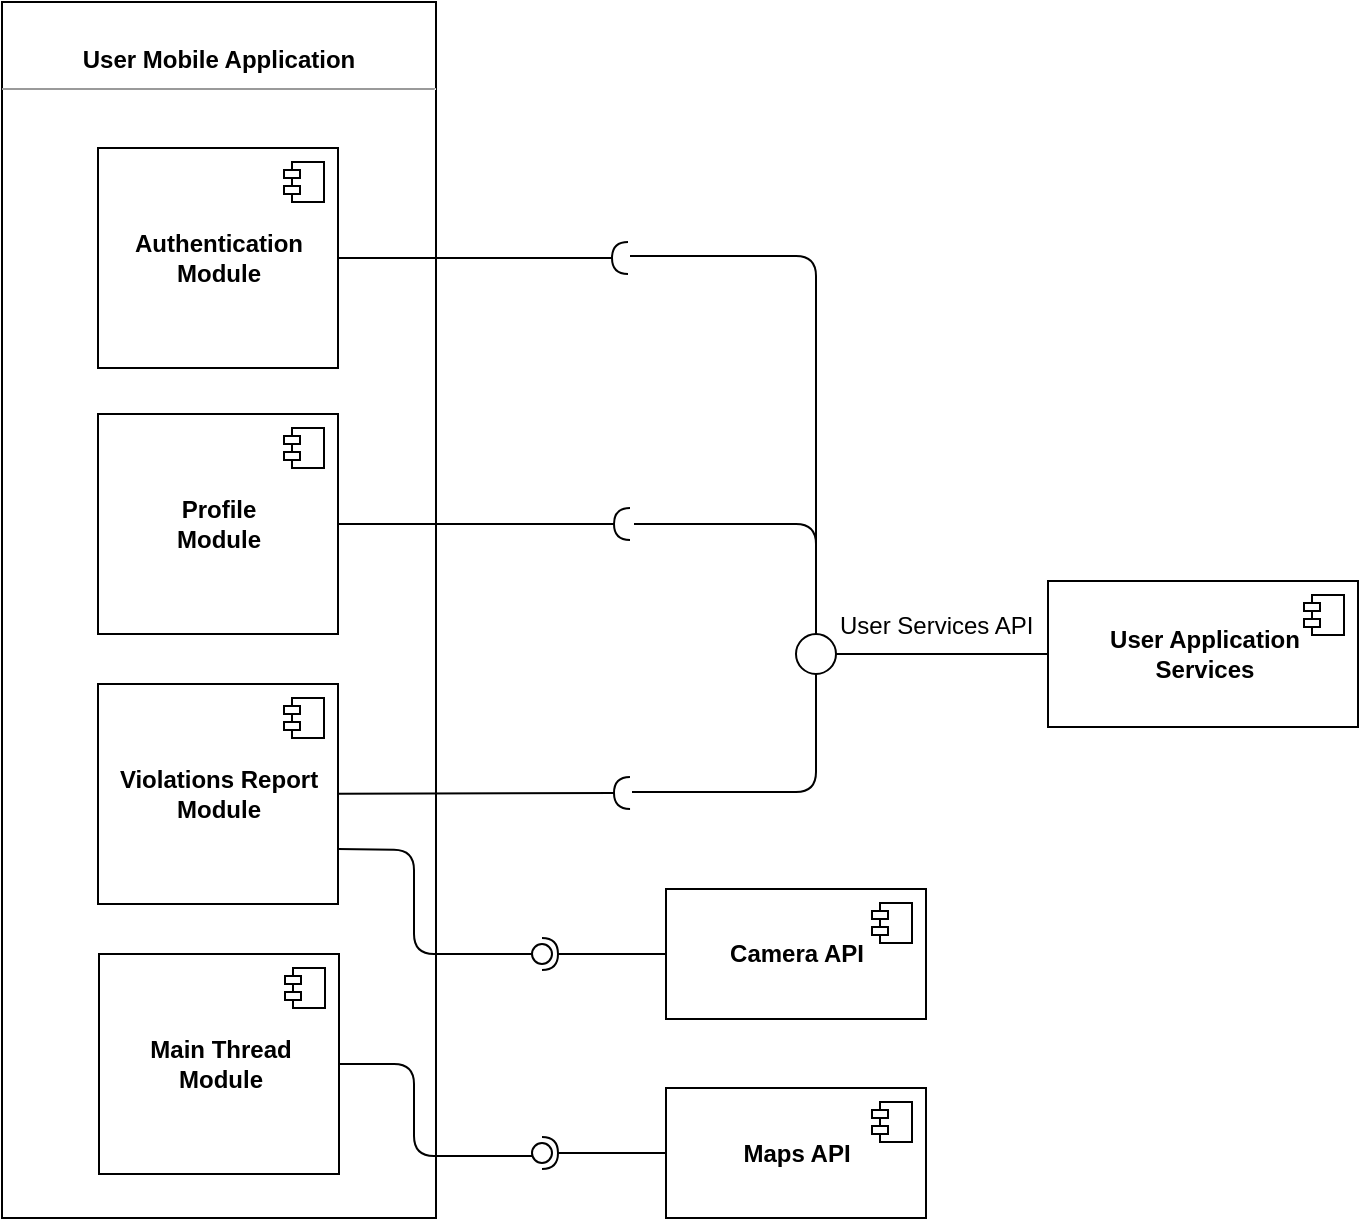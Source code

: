 <mxfile version="12.3.2" type="device" pages="1"><diagram id="V_Z0j45es7W_eDkyF3mq" name="Page-1"><mxGraphModel dx="1086" dy="806" grid="0" gridSize="10" guides="1" tooltips="1" connect="1" arrows="1" fold="1" page="1" pageScale="1" pageWidth="827" pageHeight="1169" math="0" shadow="0"><root><mxCell id="0"/><mxCell id="1" parent="0"/><mxCell id="rL7GKfRHslyZWVEl4GQ7-12" value="&lt;p style=&quot;margin: 0px ; margin-top: 4px ; text-align: center&quot;&gt;&lt;b&gt;&lt;br&gt;&lt;/b&gt;&lt;/p&gt;&lt;p style=&quot;margin: 0px ; margin-top: 4px ; text-align: center&quot;&gt;&lt;b&gt;User Mobile Application&lt;/b&gt;&lt;br&gt;&lt;/p&gt;&lt;hr size=&quot;1&quot;&gt;&lt;p style=&quot;margin: 0px ; margin-left: 4px&quot;&gt;&lt;br&gt;&lt;/p&gt;" style="verticalAlign=top;align=left;overflow=fill;fontSize=12;fontFamily=Helvetica;html=1;" parent="1" vertex="1"><mxGeometry x="367" y="34" width="217" height="608" as="geometry"/></mxCell><mxCell id="rL7GKfRHslyZWVEl4GQ7-18" value="&lt;b&gt;Profile&lt;br&gt;Module&lt;br&gt;&lt;/b&gt;" style="html=1;" parent="1" vertex="1"><mxGeometry x="415" y="240" width="120" height="110" as="geometry"/></mxCell><mxCell id="rL7GKfRHslyZWVEl4GQ7-19" value="" style="shape=component;jettyWidth=8;jettyHeight=4;" parent="rL7GKfRHslyZWVEl4GQ7-18" vertex="1"><mxGeometry x="1" width="20" height="20" relative="1" as="geometry"><mxPoint x="-27" y="7" as="offset"/></mxGeometry></mxCell><mxCell id="rL7GKfRHslyZWVEl4GQ7-16" value="&lt;b&gt;Authentication&lt;br&gt;Module&lt;/b&gt;" style="html=1;" parent="1" vertex="1"><mxGeometry x="415" y="107" width="120" height="110" as="geometry"/></mxCell><mxCell id="rL7GKfRHslyZWVEl4GQ7-17" value="" style="shape=component;jettyWidth=8;jettyHeight=4;" parent="rL7GKfRHslyZWVEl4GQ7-16" vertex="1"><mxGeometry x="1" width="20" height="20" relative="1" as="geometry"><mxPoint x="-27" y="7" as="offset"/></mxGeometry></mxCell><mxCell id="rL7GKfRHslyZWVEl4GQ7-79" value="&lt;b&gt;User Application&lt;br&gt;Services&lt;br&gt;&lt;/b&gt;" style="html=1;" parent="1" vertex="1"><mxGeometry x="890" y="323.5" width="155" height="73" as="geometry"/></mxCell><mxCell id="rL7GKfRHslyZWVEl4GQ7-80" value="" style="shape=component;jettyWidth=8;jettyHeight=4;" parent="rL7GKfRHslyZWVEl4GQ7-79" vertex="1"><mxGeometry x="1" width="20" height="20" relative="1" as="geometry"><mxPoint x="-27" y="7" as="offset"/></mxGeometry></mxCell><mxCell id="rL7GKfRHslyZWVEl4GQ7-85" value="" style="edgeStyle=orthogonalEdgeStyle;rounded=0;jumpStyle=none;orthogonalLoop=1;jettySize=auto;html=1;endArrow=none;endFill=0;" parent="1" source="rL7GKfRHslyZWVEl4GQ7-82" target="rL7GKfRHslyZWVEl4GQ7-79" edge="1"><mxGeometry relative="1" as="geometry"><mxPoint x="1045" y="283" as="targetPoint"/></mxGeometry></mxCell><mxCell id="rL7GKfRHslyZWVEl4GQ7-82" value="" style="verticalLabelPosition=bottom;verticalAlign=top;html=1;strokeWidth=1;shape=mxgraph.flowchart.on-page_reference;fillColor=none;strokeColor=#000000;" parent="1" vertex="1"><mxGeometry x="764" y="350" width="20" height="20" as="geometry"/></mxCell><mxCell id="rL7GKfRHslyZWVEl4GQ7-83" value="User Services API" style="text;html=1;resizable=0;points=[];autosize=1;align=left;verticalAlign=top;spacingTop=-4;" parent="1" vertex="1"><mxGeometry x="784" y="336" width="107" height="14" as="geometry"/></mxCell><mxCell id="AlO7pYM46LBKCUvQ-NOe-10" value="" style="rounded=0;orthogonalLoop=1;jettySize=auto;html=1;endArrow=halfCircle;endFill=0;entryX=0.5;entryY=0.5;entryDx=0;entryDy=0;endSize=6;strokeWidth=1;" parent="1" source="rL7GKfRHslyZWVEl4GQ7-16" edge="1"><mxGeometry relative="1" as="geometry"><mxPoint x="663" y="162" as="sourcePoint"/><mxPoint x="680" y="162" as="targetPoint"/></mxGeometry></mxCell><mxCell id="AlO7pYM46LBKCUvQ-NOe-30" value="" style="rounded=0;orthogonalLoop=1;jettySize=auto;html=1;endArrow=halfCircle;endFill=0;endSize=6;strokeWidth=1;" parent="1" source="rL7GKfRHslyZWVEl4GQ7-18" edge="1"><mxGeometry relative="1" as="geometry"><mxPoint x="540" y="295" as="sourcePoint"/><mxPoint x="681" y="295" as="targetPoint"/></mxGeometry></mxCell><mxCell id="AlO7pYM46LBKCUvQ-NOe-38" value="" style="endArrow=none;html=1;entryX=0.5;entryY=0;entryDx=0;entryDy=0;entryPerimeter=0;" parent="1" target="rL7GKfRHslyZWVEl4GQ7-82" edge="1"><mxGeometry width="50" height="50" relative="1" as="geometry"><mxPoint x="683" y="295" as="sourcePoint"/><mxPoint x="797" y="303" as="targetPoint"/><Array as="points"><mxPoint x="774" y="295"/></Array></mxGeometry></mxCell><mxCell id="AlO7pYM46LBKCUvQ-NOe-39" value="" style="endArrow=none;html=1;entryX=0.5;entryY=0;entryDx=0;entryDy=0;entryPerimeter=0;" parent="1" target="rL7GKfRHslyZWVEl4GQ7-82" edge="1"><mxGeometry width="50" height="50" relative="1" as="geometry"><mxPoint x="681" y="161" as="sourcePoint"/><mxPoint x="742" y="150" as="targetPoint"/><Array as="points"><mxPoint x="774" y="161"/></Array></mxGeometry></mxCell><mxCell id="AlO7pYM46LBKCUvQ-NOe-40" value="&lt;b&gt;Violations Report&lt;br&gt;Module&lt;br&gt;&lt;/b&gt;" style="html=1;" parent="1" vertex="1"><mxGeometry x="415" y="375" width="120" height="110" as="geometry"/></mxCell><mxCell id="AlO7pYM46LBKCUvQ-NOe-41" value="" style="shape=component;jettyWidth=8;jettyHeight=4;" parent="AlO7pYM46LBKCUvQ-NOe-40" vertex="1"><mxGeometry x="1" width="20" height="20" relative="1" as="geometry"><mxPoint x="-27" y="7" as="offset"/></mxGeometry></mxCell><mxCell id="AlO7pYM46LBKCUvQ-NOe-42" value="" style="rounded=0;orthogonalLoop=1;jettySize=auto;html=1;endArrow=halfCircle;endFill=0;endSize=6;strokeWidth=1;" parent="1" source="AlO7pYM46LBKCUvQ-NOe-40" edge="1"><mxGeometry relative="1" as="geometry"><mxPoint x="535" y="429.5" as="sourcePoint"/><mxPoint x="681" y="429.5" as="targetPoint"/></mxGeometry></mxCell><mxCell id="AlO7pYM46LBKCUvQ-NOe-43" value="" style="endArrow=none;html=1;entryX=0.5;entryY=1;entryDx=0;entryDy=0;entryPerimeter=0;" parent="1" target="rL7GKfRHslyZWVEl4GQ7-82" edge="1"><mxGeometry width="50" height="50" relative="1" as="geometry"><mxPoint x="682" y="429" as="sourcePoint"/><mxPoint x="955" y="429" as="targetPoint"/><Array as="points"><mxPoint x="774" y="429"/></Array></mxGeometry></mxCell><mxCell id="uHU9jeA4dwuAZ8V2xsSQ-2" value="&lt;b&gt;Main Thread&lt;br&gt;Module&lt;br&gt;&lt;/b&gt;" style="html=1;" parent="1" vertex="1"><mxGeometry x="415.5" y="510" width="120" height="110" as="geometry"/></mxCell><mxCell id="uHU9jeA4dwuAZ8V2xsSQ-3" value="" style="shape=component;jettyWidth=8;jettyHeight=4;" parent="uHU9jeA4dwuAZ8V2xsSQ-2" vertex="1"><mxGeometry x="1" width="20" height="20" relative="1" as="geometry"><mxPoint x="-27" y="7" as="offset"/></mxGeometry></mxCell><mxCell id="uHU9jeA4dwuAZ8V2xsSQ-5" value="&lt;b&gt;Camera API&lt;/b&gt;" style="html=1;" parent="1" vertex="1"><mxGeometry x="699" y="477.5" width="130" height="65" as="geometry"/></mxCell><mxCell id="uHU9jeA4dwuAZ8V2xsSQ-6" value="" style="shape=component;jettyWidth=8;jettyHeight=4;" parent="uHU9jeA4dwuAZ8V2xsSQ-5" vertex="1"><mxGeometry x="1" width="20" height="20" relative="1" as="geometry"><mxPoint x="-27" y="7" as="offset"/></mxGeometry></mxCell><mxCell id="uHU9jeA4dwuAZ8V2xsSQ-7" value="&lt;b&gt;Maps API&lt;/b&gt;" style="html=1;" parent="1" vertex="1"><mxGeometry x="699" y="577" width="130" height="65" as="geometry"/></mxCell><mxCell id="uHU9jeA4dwuAZ8V2xsSQ-8" value="" style="shape=component;jettyWidth=8;jettyHeight=4;" parent="uHU9jeA4dwuAZ8V2xsSQ-7" vertex="1"><mxGeometry x="1" width="20" height="20" relative="1" as="geometry"><mxPoint x="-27" y="7" as="offset"/></mxGeometry></mxCell><mxCell id="uHU9jeA4dwuAZ8V2xsSQ-9" value="" style="orthogonalLoop=1;jettySize=auto;html=1;endArrow=none;endFill=0;exitX=1;exitY=0.75;exitDx=0;exitDy=0;rounded=1;" parent="1" source="AlO7pYM46LBKCUvQ-NOe-40" target="uHU9jeA4dwuAZ8V2xsSQ-11" edge="1"><mxGeometry relative="1" as="geometry"><mxPoint x="622" y="515" as="sourcePoint"/><Array as="points"><mxPoint x="573" y="458"/><mxPoint x="573" y="510"/></Array></mxGeometry></mxCell><mxCell id="uHU9jeA4dwuAZ8V2xsSQ-10" value="" style="rounded=0;orthogonalLoop=1;jettySize=auto;html=1;endArrow=halfCircle;endFill=0;entryX=0.5;entryY=0.5;entryDx=0;entryDy=0;endSize=6;strokeWidth=1;exitX=0;exitY=0.5;exitDx=0;exitDy=0;" parent="1" source="uHU9jeA4dwuAZ8V2xsSQ-5" target="uHU9jeA4dwuAZ8V2xsSQ-11" edge="1"><mxGeometry relative="1" as="geometry"><mxPoint x="662" y="515" as="sourcePoint"/></mxGeometry></mxCell><mxCell id="uHU9jeA4dwuAZ8V2xsSQ-11" value="" style="ellipse;whiteSpace=wrap;html=1;fontFamily=Helvetica;fontSize=12;fontColor=#000000;align=center;strokeColor=#000000;fillColor=#ffffff;points=[];aspect=fixed;resizable=0;" parent="1" vertex="1"><mxGeometry x="632" y="505" width="10" height="10" as="geometry"/></mxCell><mxCell id="uHU9jeA4dwuAZ8V2xsSQ-20" value="" style="orthogonalLoop=1;jettySize=auto;html=1;endArrow=none;endFill=0;rounded=1;exitX=1;exitY=0.5;exitDx=0;exitDy=0;" parent="1" source="uHU9jeA4dwuAZ8V2xsSQ-2" edge="1"><mxGeometry relative="1" as="geometry"><mxPoint x="535" y="558.5" as="sourcePoint"/><mxPoint x="632" y="611" as="targetPoint"/><Array as="points"><mxPoint x="573" y="565"/><mxPoint x="573" y="611"/></Array></mxGeometry></mxCell><mxCell id="uHU9jeA4dwuAZ8V2xsSQ-23" value="" style="ellipse;whiteSpace=wrap;html=1;fontFamily=Helvetica;fontSize=12;fontColor=#000000;align=center;strokeColor=#000000;fillColor=#ffffff;points=[];aspect=fixed;resizable=0;" parent="1" vertex="1"><mxGeometry x="632" y="604.5" width="10" height="10" as="geometry"/></mxCell><mxCell id="uHU9jeA4dwuAZ8V2xsSQ-24" value="" style="rounded=0;orthogonalLoop=1;jettySize=auto;html=1;endArrow=halfCircle;endFill=0;entryX=0.5;entryY=0.5;entryDx=0;entryDy=0;endSize=6;strokeWidth=1;" parent="1" source="uHU9jeA4dwuAZ8V2xsSQ-7" target="uHU9jeA4dwuAZ8V2xsSQ-23" edge="1"><mxGeometry relative="1" as="geometry"><mxPoint x="699" y="610.268" as="sourcePoint"/><mxPoint x="637" y="611" as="targetPoint"/></mxGeometry></mxCell></root></mxGraphModel></diagram></mxfile>